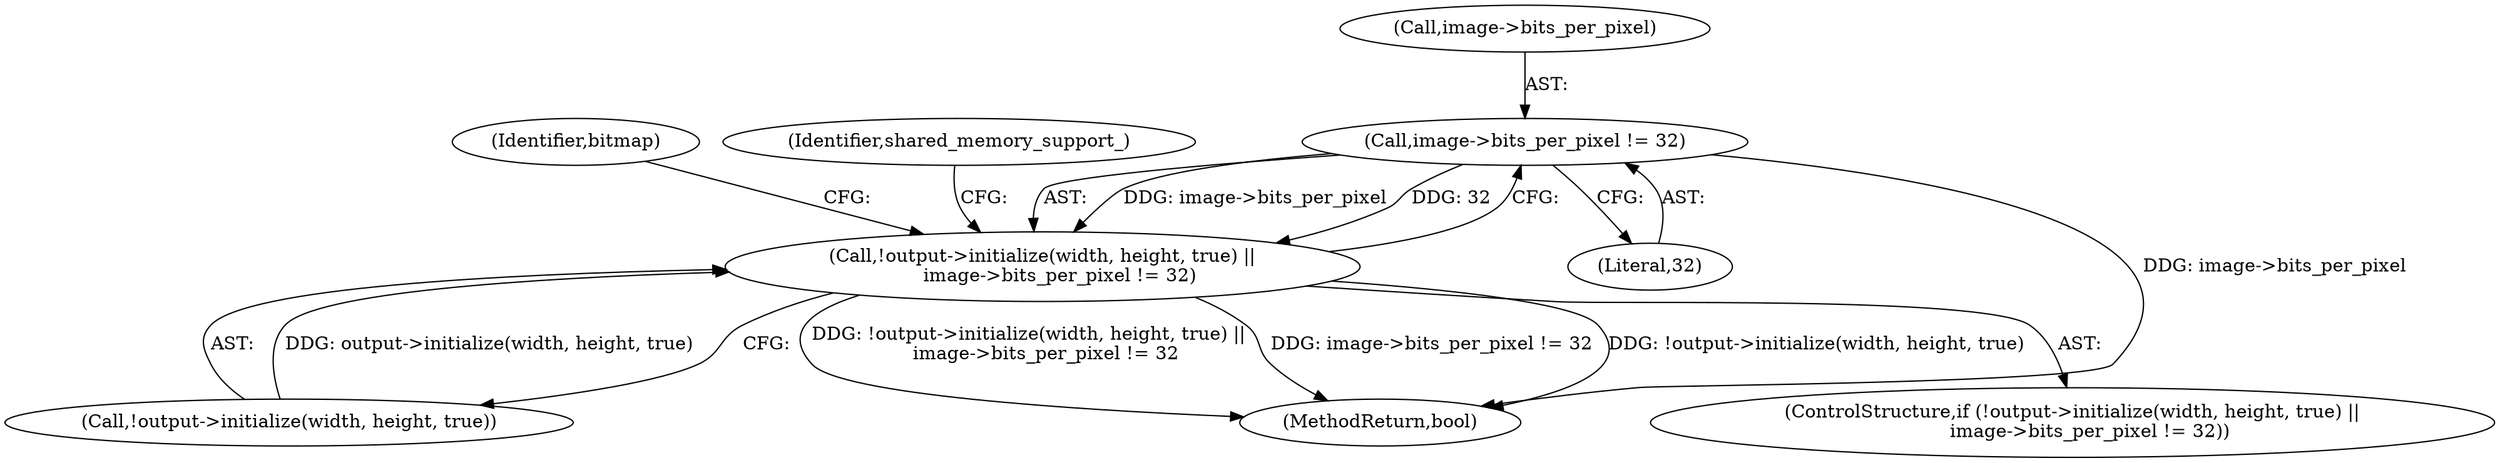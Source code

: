 digraph "0_Chrome_0bd1a6ddb5fb23dfea3e72d60e5e8df4cf5826bc@pointer" {
"1000279" [label="(Call,image->bits_per_pixel != 32)"];
"1000273" [label="(Call,!output->initialize(width, height, true) ||\n      image->bits_per_pixel != 32)"];
"1000301" [label="(Identifier,bitmap)"];
"1000283" [label="(Literal,32)"];
"1000378" [label="(MethodReturn,bool)"];
"1000273" [label="(Call,!output->initialize(width, height, true) ||\n      image->bits_per_pixel != 32)"];
"1000280" [label="(Call,image->bits_per_pixel)"];
"1000287" [label="(Identifier,shared_memory_support_)"];
"1000274" [label="(Call,!output->initialize(width, height, true))"];
"1000272" [label="(ControlStructure,if (!output->initialize(width, height, true) ||\n      image->bits_per_pixel != 32))"];
"1000279" [label="(Call,image->bits_per_pixel != 32)"];
"1000279" -> "1000273"  [label="AST: "];
"1000279" -> "1000283"  [label="CFG: "];
"1000280" -> "1000279"  [label="AST: "];
"1000283" -> "1000279"  [label="AST: "];
"1000273" -> "1000279"  [label="CFG: "];
"1000279" -> "1000378"  [label="DDG: image->bits_per_pixel"];
"1000279" -> "1000273"  [label="DDG: image->bits_per_pixel"];
"1000279" -> "1000273"  [label="DDG: 32"];
"1000273" -> "1000272"  [label="AST: "];
"1000273" -> "1000274"  [label="CFG: "];
"1000274" -> "1000273"  [label="AST: "];
"1000287" -> "1000273"  [label="CFG: "];
"1000301" -> "1000273"  [label="CFG: "];
"1000273" -> "1000378"  [label="DDG: !output->initialize(width, height, true)"];
"1000273" -> "1000378"  [label="DDG: !output->initialize(width, height, true) ||\n      image->bits_per_pixel != 32"];
"1000273" -> "1000378"  [label="DDG: image->bits_per_pixel != 32"];
"1000274" -> "1000273"  [label="DDG: output->initialize(width, height, true)"];
}
